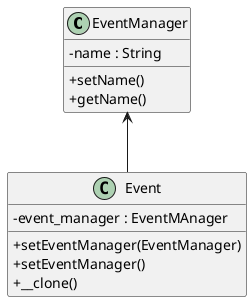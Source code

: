 @startuml
skinparam classAttributeIconSize 0


class EventManager{
  {field} - name : String
  {method} + setName()
  {method} + getName()
}

class Event {
  {field} - event_manager : EventMAnager
  {method} + setEventManager(EventManager)
  {method} + setEventManager()
  {method} + __clone()
}


EventManager <-- Event

@enduml